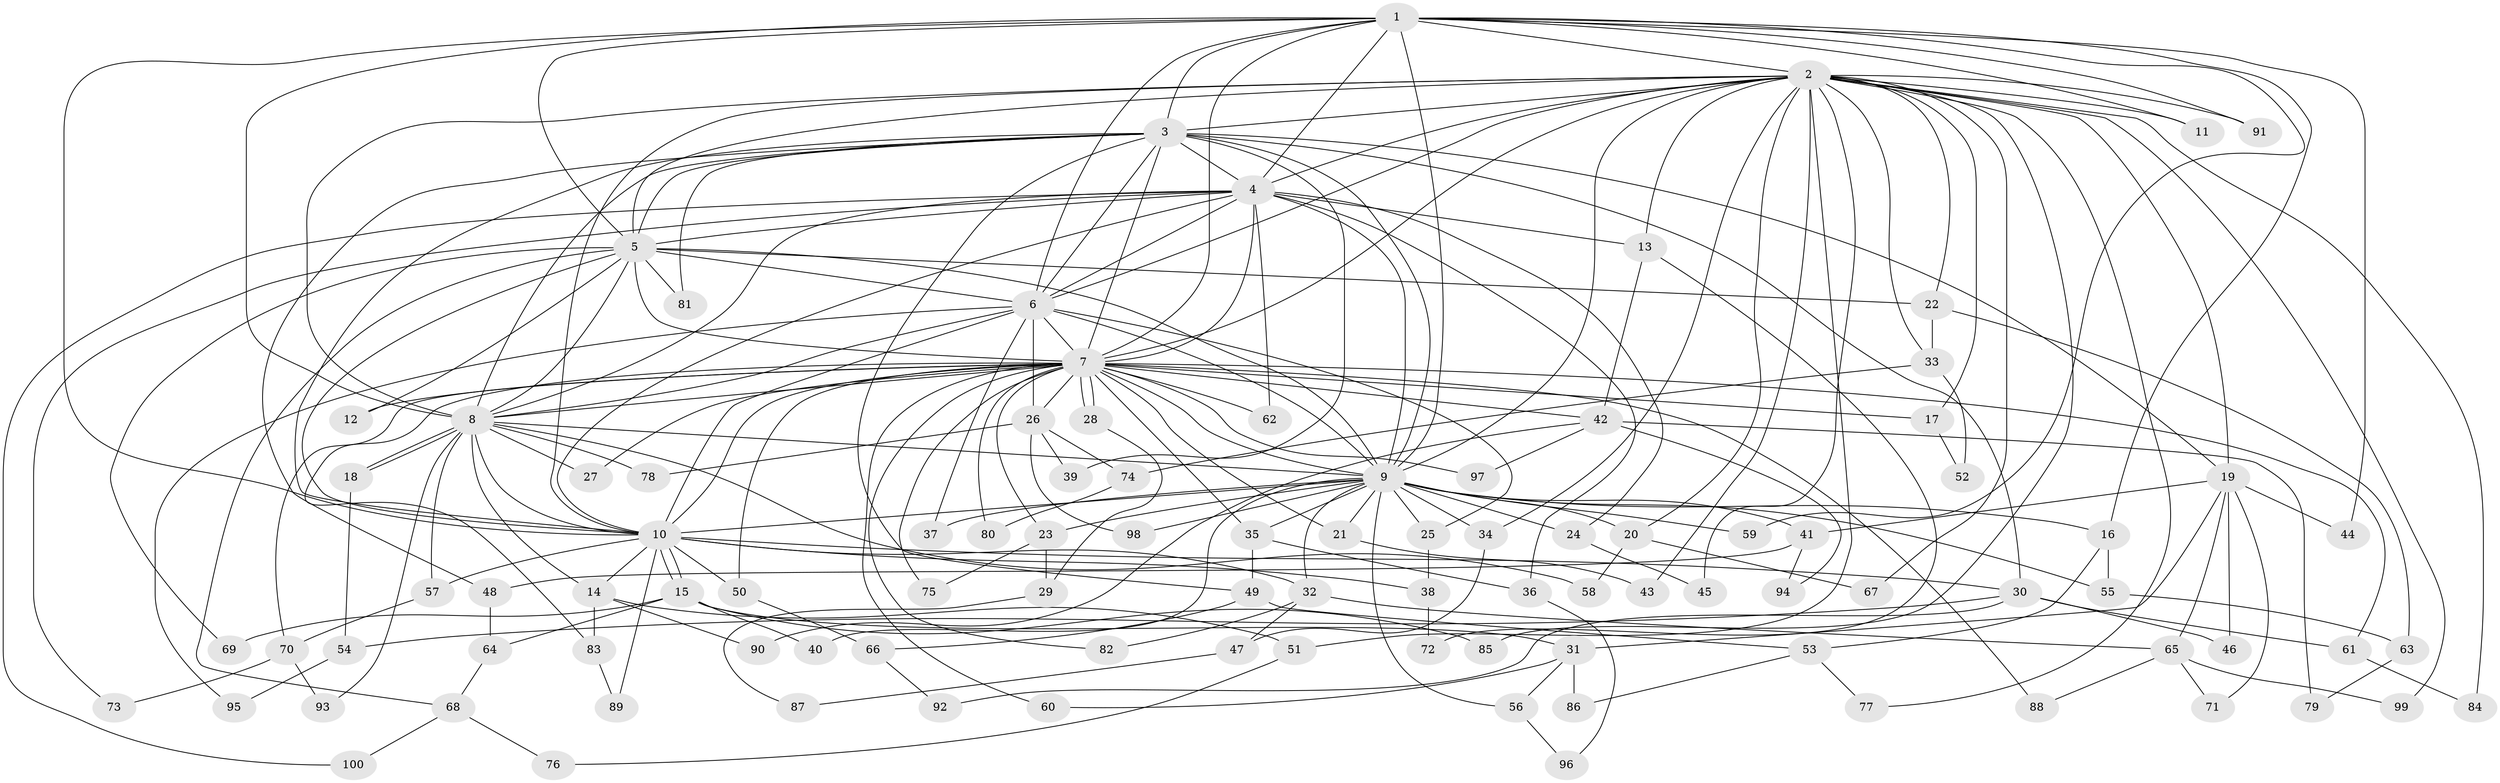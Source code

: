 // coarse degree distribution, {13: 0.029411764705882353, 24: 0.029411764705882353, 16: 0.014705882352941176, 14: 0.014705882352941176, 30: 0.014705882352941176, 15: 0.029411764705882353, 2: 0.4264705882352941, 8: 0.029411764705882353, 5: 0.08823529411764706, 7: 0.014705882352941176, 3: 0.19117647058823528, 4: 0.08823529411764706, 6: 0.029411764705882353}
// Generated by graph-tools (version 1.1) at 2025/51/02/27/25 19:51:49]
// undirected, 100 vertices, 225 edges
graph export_dot {
graph [start="1"]
  node [color=gray90,style=filled];
  1;
  2;
  3;
  4;
  5;
  6;
  7;
  8;
  9;
  10;
  11;
  12;
  13;
  14;
  15;
  16;
  17;
  18;
  19;
  20;
  21;
  22;
  23;
  24;
  25;
  26;
  27;
  28;
  29;
  30;
  31;
  32;
  33;
  34;
  35;
  36;
  37;
  38;
  39;
  40;
  41;
  42;
  43;
  44;
  45;
  46;
  47;
  48;
  49;
  50;
  51;
  52;
  53;
  54;
  55;
  56;
  57;
  58;
  59;
  60;
  61;
  62;
  63;
  64;
  65;
  66;
  67;
  68;
  69;
  70;
  71;
  72;
  73;
  74;
  75;
  76;
  77;
  78;
  79;
  80;
  81;
  82;
  83;
  84;
  85;
  86;
  87;
  88;
  89;
  90;
  91;
  92;
  93;
  94;
  95;
  96;
  97;
  98;
  99;
  100;
  1 -- 2;
  1 -- 3;
  1 -- 4;
  1 -- 5;
  1 -- 6;
  1 -- 7;
  1 -- 8;
  1 -- 9;
  1 -- 10;
  1 -- 11;
  1 -- 16;
  1 -- 44;
  1 -- 59;
  1 -- 91;
  2 -- 3;
  2 -- 4;
  2 -- 5;
  2 -- 6;
  2 -- 7;
  2 -- 8;
  2 -- 9;
  2 -- 10;
  2 -- 11;
  2 -- 13;
  2 -- 17;
  2 -- 19;
  2 -- 20;
  2 -- 22;
  2 -- 33;
  2 -- 34;
  2 -- 43;
  2 -- 45;
  2 -- 51;
  2 -- 67;
  2 -- 77;
  2 -- 84;
  2 -- 85;
  2 -- 91;
  2 -- 99;
  3 -- 4;
  3 -- 5;
  3 -- 6;
  3 -- 7;
  3 -- 8;
  3 -- 9;
  3 -- 10;
  3 -- 19;
  3 -- 30;
  3 -- 39;
  3 -- 48;
  3 -- 49;
  3 -- 81;
  4 -- 5;
  4 -- 6;
  4 -- 7;
  4 -- 8;
  4 -- 9;
  4 -- 10;
  4 -- 13;
  4 -- 24;
  4 -- 36;
  4 -- 62;
  4 -- 73;
  4 -- 100;
  5 -- 6;
  5 -- 7;
  5 -- 8;
  5 -- 9;
  5 -- 10;
  5 -- 12;
  5 -- 22;
  5 -- 68;
  5 -- 69;
  5 -- 81;
  6 -- 7;
  6 -- 8;
  6 -- 9;
  6 -- 10;
  6 -- 25;
  6 -- 26;
  6 -- 37;
  6 -- 95;
  7 -- 8;
  7 -- 9;
  7 -- 10;
  7 -- 12;
  7 -- 17;
  7 -- 21;
  7 -- 23;
  7 -- 26;
  7 -- 27;
  7 -- 28;
  7 -- 28;
  7 -- 35;
  7 -- 42;
  7 -- 50;
  7 -- 60;
  7 -- 61;
  7 -- 62;
  7 -- 70;
  7 -- 75;
  7 -- 80;
  7 -- 82;
  7 -- 83;
  7 -- 88;
  7 -- 97;
  8 -- 9;
  8 -- 10;
  8 -- 14;
  8 -- 18;
  8 -- 18;
  8 -- 27;
  8 -- 57;
  8 -- 58;
  8 -- 78;
  8 -- 93;
  9 -- 10;
  9 -- 16;
  9 -- 20;
  9 -- 21;
  9 -- 23;
  9 -- 24;
  9 -- 25;
  9 -- 32;
  9 -- 34;
  9 -- 35;
  9 -- 37;
  9 -- 40;
  9 -- 41;
  9 -- 55;
  9 -- 56;
  9 -- 59;
  9 -- 98;
  10 -- 14;
  10 -- 15;
  10 -- 15;
  10 -- 30;
  10 -- 32;
  10 -- 38;
  10 -- 50;
  10 -- 57;
  10 -- 89;
  13 -- 42;
  13 -- 72;
  14 -- 51;
  14 -- 83;
  14 -- 90;
  15 -- 31;
  15 -- 40;
  15 -- 64;
  15 -- 69;
  15 -- 85;
  16 -- 53;
  16 -- 55;
  17 -- 52;
  18 -- 54;
  19 -- 31;
  19 -- 41;
  19 -- 44;
  19 -- 46;
  19 -- 65;
  19 -- 71;
  20 -- 58;
  20 -- 67;
  21 -- 43;
  22 -- 33;
  22 -- 63;
  23 -- 29;
  23 -- 75;
  24 -- 45;
  25 -- 38;
  26 -- 39;
  26 -- 74;
  26 -- 78;
  26 -- 98;
  28 -- 29;
  29 -- 87;
  30 -- 46;
  30 -- 54;
  30 -- 61;
  30 -- 92;
  31 -- 56;
  31 -- 60;
  31 -- 86;
  32 -- 47;
  32 -- 65;
  32 -- 82;
  33 -- 52;
  33 -- 74;
  34 -- 47;
  35 -- 36;
  35 -- 49;
  36 -- 96;
  38 -- 72;
  41 -- 48;
  41 -- 94;
  42 -- 79;
  42 -- 90;
  42 -- 94;
  42 -- 97;
  47 -- 87;
  48 -- 64;
  49 -- 53;
  49 -- 66;
  50 -- 66;
  51 -- 76;
  53 -- 77;
  53 -- 86;
  54 -- 95;
  55 -- 63;
  56 -- 96;
  57 -- 70;
  61 -- 84;
  63 -- 79;
  64 -- 68;
  65 -- 71;
  65 -- 88;
  65 -- 99;
  66 -- 92;
  68 -- 76;
  68 -- 100;
  70 -- 73;
  70 -- 93;
  74 -- 80;
  83 -- 89;
}
